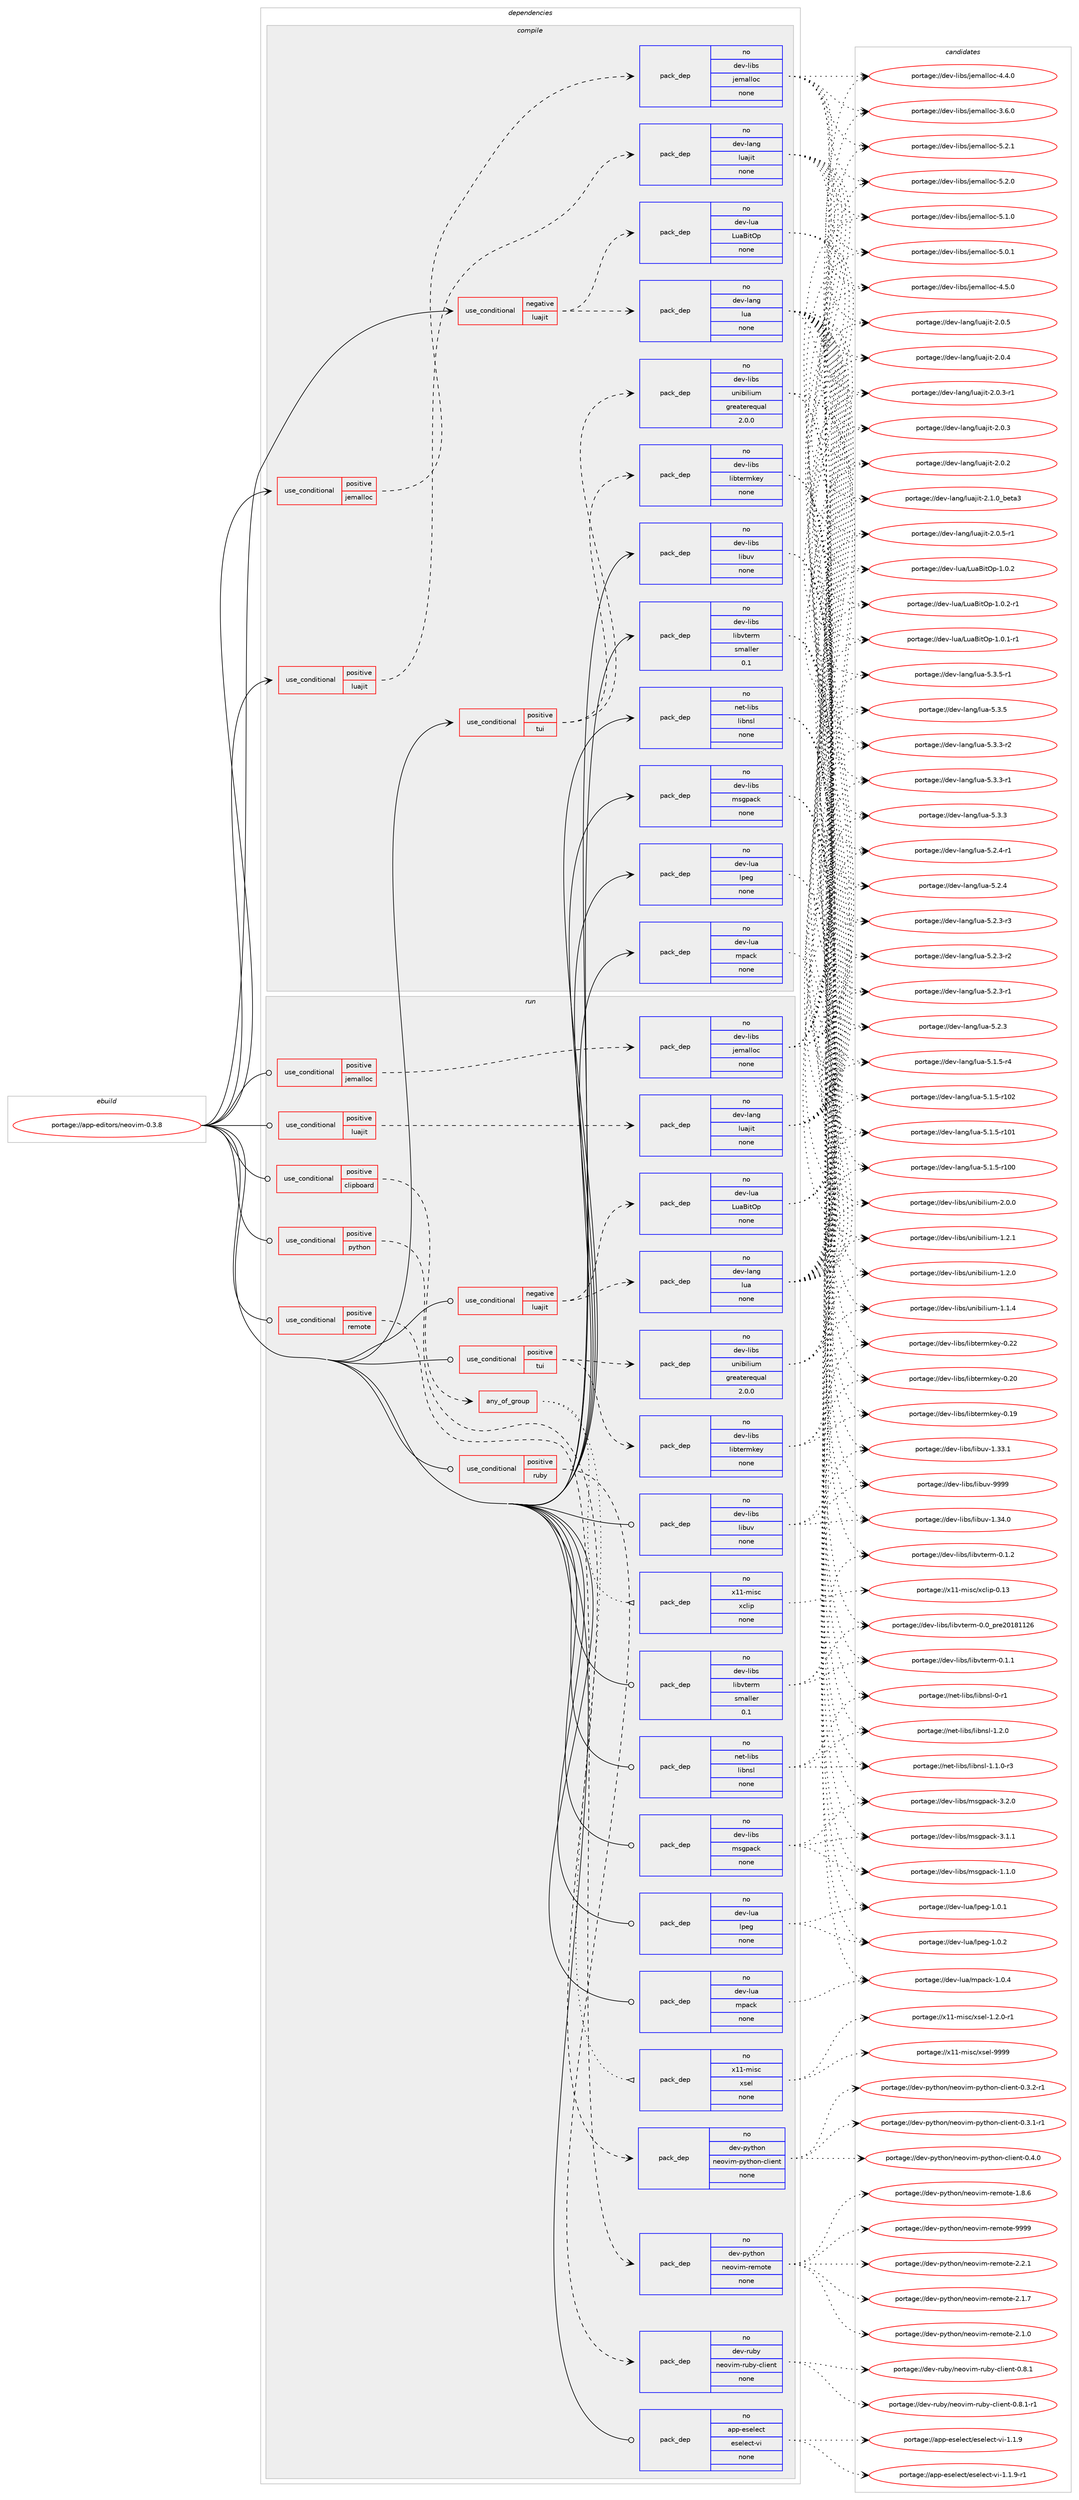 digraph prolog {

# *************
# Graph options
# *************

newrank=true;
concentrate=true;
compound=true;
graph [rankdir=LR,fontname=Helvetica,fontsize=10,ranksep=1.5];#, ranksep=2.5, nodesep=0.2];
edge  [arrowhead=vee];
node  [fontname=Helvetica,fontsize=10];

# **********
# The ebuild
# **********

subgraph cluster_leftcol {
color=gray;
label=<<i>ebuild</i>>;
id [label="portage://app-editors/neovim-0.3.8", color=red, width=4, href="../app-editors/neovim-0.3.8.svg"];
}

# ****************
# The dependencies
# ****************

subgraph cluster_midcol {
color=gray;
label=<<i>dependencies</i>>;
subgraph cluster_compile {
fillcolor="#eeeeee";
style=filled;
label=<<i>compile</i>>;
subgraph cond149737 {
dependency636050 [label=<<TABLE BORDER="0" CELLBORDER="1" CELLSPACING="0" CELLPADDING="4"><TR><TD ROWSPAN="3" CELLPADDING="10">use_conditional</TD></TR><TR><TD>negative</TD></TR><TR><TD>luajit</TD></TR></TABLE>>, shape=none, color=red];
subgraph pack477877 {
dependency636051 [label=<<TABLE BORDER="0" CELLBORDER="1" CELLSPACING="0" CELLPADDING="4" WIDTH="220"><TR><TD ROWSPAN="6" CELLPADDING="30">pack_dep</TD></TR><TR><TD WIDTH="110">no</TD></TR><TR><TD>dev-lang</TD></TR><TR><TD>lua</TD></TR><TR><TD>none</TD></TR><TR><TD></TD></TR></TABLE>>, shape=none, color=blue];
}
dependency636050:e -> dependency636051:w [weight=20,style="dashed",arrowhead="vee"];
subgraph pack477878 {
dependency636052 [label=<<TABLE BORDER="0" CELLBORDER="1" CELLSPACING="0" CELLPADDING="4" WIDTH="220"><TR><TD ROWSPAN="6" CELLPADDING="30">pack_dep</TD></TR><TR><TD WIDTH="110">no</TD></TR><TR><TD>dev-lua</TD></TR><TR><TD>LuaBitOp</TD></TR><TR><TD>none</TD></TR><TR><TD></TD></TR></TABLE>>, shape=none, color=blue];
}
dependency636050:e -> dependency636052:w [weight=20,style="dashed",arrowhead="vee"];
}
id:e -> dependency636050:w [weight=20,style="solid",arrowhead="vee"];
subgraph cond149738 {
dependency636053 [label=<<TABLE BORDER="0" CELLBORDER="1" CELLSPACING="0" CELLPADDING="4"><TR><TD ROWSPAN="3" CELLPADDING="10">use_conditional</TD></TR><TR><TD>positive</TD></TR><TR><TD>jemalloc</TD></TR></TABLE>>, shape=none, color=red];
subgraph pack477879 {
dependency636054 [label=<<TABLE BORDER="0" CELLBORDER="1" CELLSPACING="0" CELLPADDING="4" WIDTH="220"><TR><TD ROWSPAN="6" CELLPADDING="30">pack_dep</TD></TR><TR><TD WIDTH="110">no</TD></TR><TR><TD>dev-libs</TD></TR><TR><TD>jemalloc</TD></TR><TR><TD>none</TD></TR><TR><TD></TD></TR></TABLE>>, shape=none, color=blue];
}
dependency636053:e -> dependency636054:w [weight=20,style="dashed",arrowhead="vee"];
}
id:e -> dependency636053:w [weight=20,style="solid",arrowhead="vee"];
subgraph cond149739 {
dependency636055 [label=<<TABLE BORDER="0" CELLBORDER="1" CELLSPACING="0" CELLPADDING="4"><TR><TD ROWSPAN="3" CELLPADDING="10">use_conditional</TD></TR><TR><TD>positive</TD></TR><TR><TD>luajit</TD></TR></TABLE>>, shape=none, color=red];
subgraph pack477880 {
dependency636056 [label=<<TABLE BORDER="0" CELLBORDER="1" CELLSPACING="0" CELLPADDING="4" WIDTH="220"><TR><TD ROWSPAN="6" CELLPADDING="30">pack_dep</TD></TR><TR><TD WIDTH="110">no</TD></TR><TR><TD>dev-lang</TD></TR><TR><TD>luajit</TD></TR><TR><TD>none</TD></TR><TR><TD></TD></TR></TABLE>>, shape=none, color=blue];
}
dependency636055:e -> dependency636056:w [weight=20,style="dashed",arrowhead="vee"];
}
id:e -> dependency636055:w [weight=20,style="solid",arrowhead="vee"];
subgraph cond149740 {
dependency636057 [label=<<TABLE BORDER="0" CELLBORDER="1" CELLSPACING="0" CELLPADDING="4"><TR><TD ROWSPAN="3" CELLPADDING="10">use_conditional</TD></TR><TR><TD>positive</TD></TR><TR><TD>tui</TD></TR></TABLE>>, shape=none, color=red];
subgraph pack477881 {
dependency636058 [label=<<TABLE BORDER="0" CELLBORDER="1" CELLSPACING="0" CELLPADDING="4" WIDTH="220"><TR><TD ROWSPAN="6" CELLPADDING="30">pack_dep</TD></TR><TR><TD WIDTH="110">no</TD></TR><TR><TD>dev-libs</TD></TR><TR><TD>libtermkey</TD></TR><TR><TD>none</TD></TR><TR><TD></TD></TR></TABLE>>, shape=none, color=blue];
}
dependency636057:e -> dependency636058:w [weight=20,style="dashed",arrowhead="vee"];
subgraph pack477882 {
dependency636059 [label=<<TABLE BORDER="0" CELLBORDER="1" CELLSPACING="0" CELLPADDING="4" WIDTH="220"><TR><TD ROWSPAN="6" CELLPADDING="30">pack_dep</TD></TR><TR><TD WIDTH="110">no</TD></TR><TR><TD>dev-libs</TD></TR><TR><TD>unibilium</TD></TR><TR><TD>greaterequal</TD></TR><TR><TD>2.0.0</TD></TR></TABLE>>, shape=none, color=blue];
}
dependency636057:e -> dependency636059:w [weight=20,style="dashed",arrowhead="vee"];
}
id:e -> dependency636057:w [weight=20,style="solid",arrowhead="vee"];
subgraph pack477883 {
dependency636060 [label=<<TABLE BORDER="0" CELLBORDER="1" CELLSPACING="0" CELLPADDING="4" WIDTH="220"><TR><TD ROWSPAN="6" CELLPADDING="30">pack_dep</TD></TR><TR><TD WIDTH="110">no</TD></TR><TR><TD>dev-libs</TD></TR><TR><TD>libuv</TD></TR><TR><TD>none</TD></TR><TR><TD></TD></TR></TABLE>>, shape=none, color=blue];
}
id:e -> dependency636060:w [weight=20,style="solid",arrowhead="vee"];
subgraph pack477884 {
dependency636061 [label=<<TABLE BORDER="0" CELLBORDER="1" CELLSPACING="0" CELLPADDING="4" WIDTH="220"><TR><TD ROWSPAN="6" CELLPADDING="30">pack_dep</TD></TR><TR><TD WIDTH="110">no</TD></TR><TR><TD>dev-libs</TD></TR><TR><TD>libvterm</TD></TR><TR><TD>smaller</TD></TR><TR><TD>0.1</TD></TR></TABLE>>, shape=none, color=blue];
}
id:e -> dependency636061:w [weight=20,style="solid",arrowhead="vee"];
subgraph pack477885 {
dependency636062 [label=<<TABLE BORDER="0" CELLBORDER="1" CELLSPACING="0" CELLPADDING="4" WIDTH="220"><TR><TD ROWSPAN="6" CELLPADDING="30">pack_dep</TD></TR><TR><TD WIDTH="110">no</TD></TR><TR><TD>dev-libs</TD></TR><TR><TD>msgpack</TD></TR><TR><TD>none</TD></TR><TR><TD></TD></TR></TABLE>>, shape=none, color=blue];
}
id:e -> dependency636062:w [weight=20,style="solid",arrowhead="vee"];
subgraph pack477886 {
dependency636063 [label=<<TABLE BORDER="0" CELLBORDER="1" CELLSPACING="0" CELLPADDING="4" WIDTH="220"><TR><TD ROWSPAN="6" CELLPADDING="30">pack_dep</TD></TR><TR><TD WIDTH="110">no</TD></TR><TR><TD>dev-lua</TD></TR><TR><TD>lpeg</TD></TR><TR><TD>none</TD></TR><TR><TD></TD></TR></TABLE>>, shape=none, color=blue];
}
id:e -> dependency636063:w [weight=20,style="solid",arrowhead="vee"];
subgraph pack477887 {
dependency636064 [label=<<TABLE BORDER="0" CELLBORDER="1" CELLSPACING="0" CELLPADDING="4" WIDTH="220"><TR><TD ROWSPAN="6" CELLPADDING="30">pack_dep</TD></TR><TR><TD WIDTH="110">no</TD></TR><TR><TD>dev-lua</TD></TR><TR><TD>mpack</TD></TR><TR><TD>none</TD></TR><TR><TD></TD></TR></TABLE>>, shape=none, color=blue];
}
id:e -> dependency636064:w [weight=20,style="solid",arrowhead="vee"];
subgraph pack477888 {
dependency636065 [label=<<TABLE BORDER="0" CELLBORDER="1" CELLSPACING="0" CELLPADDING="4" WIDTH="220"><TR><TD ROWSPAN="6" CELLPADDING="30">pack_dep</TD></TR><TR><TD WIDTH="110">no</TD></TR><TR><TD>net-libs</TD></TR><TR><TD>libnsl</TD></TR><TR><TD>none</TD></TR><TR><TD></TD></TR></TABLE>>, shape=none, color=blue];
}
id:e -> dependency636065:w [weight=20,style="solid",arrowhead="vee"];
}
subgraph cluster_compileandrun {
fillcolor="#eeeeee";
style=filled;
label=<<i>compile and run</i>>;
}
subgraph cluster_run {
fillcolor="#eeeeee";
style=filled;
label=<<i>run</i>>;
subgraph cond149741 {
dependency636066 [label=<<TABLE BORDER="0" CELLBORDER="1" CELLSPACING="0" CELLPADDING="4"><TR><TD ROWSPAN="3" CELLPADDING="10">use_conditional</TD></TR><TR><TD>negative</TD></TR><TR><TD>luajit</TD></TR></TABLE>>, shape=none, color=red];
subgraph pack477889 {
dependency636067 [label=<<TABLE BORDER="0" CELLBORDER="1" CELLSPACING="0" CELLPADDING="4" WIDTH="220"><TR><TD ROWSPAN="6" CELLPADDING="30">pack_dep</TD></TR><TR><TD WIDTH="110">no</TD></TR><TR><TD>dev-lang</TD></TR><TR><TD>lua</TD></TR><TR><TD>none</TD></TR><TR><TD></TD></TR></TABLE>>, shape=none, color=blue];
}
dependency636066:e -> dependency636067:w [weight=20,style="dashed",arrowhead="vee"];
subgraph pack477890 {
dependency636068 [label=<<TABLE BORDER="0" CELLBORDER="1" CELLSPACING="0" CELLPADDING="4" WIDTH="220"><TR><TD ROWSPAN="6" CELLPADDING="30">pack_dep</TD></TR><TR><TD WIDTH="110">no</TD></TR><TR><TD>dev-lua</TD></TR><TR><TD>LuaBitOp</TD></TR><TR><TD>none</TD></TR><TR><TD></TD></TR></TABLE>>, shape=none, color=blue];
}
dependency636066:e -> dependency636068:w [weight=20,style="dashed",arrowhead="vee"];
}
id:e -> dependency636066:w [weight=20,style="solid",arrowhead="odot"];
subgraph cond149742 {
dependency636069 [label=<<TABLE BORDER="0" CELLBORDER="1" CELLSPACING="0" CELLPADDING="4"><TR><TD ROWSPAN="3" CELLPADDING="10">use_conditional</TD></TR><TR><TD>positive</TD></TR><TR><TD>clipboard</TD></TR></TABLE>>, shape=none, color=red];
subgraph any8147 {
dependency636070 [label=<<TABLE BORDER="0" CELLBORDER="1" CELLSPACING="0" CELLPADDING="4"><TR><TD CELLPADDING="10">any_of_group</TD></TR></TABLE>>, shape=none, color=red];subgraph pack477891 {
dependency636071 [label=<<TABLE BORDER="0" CELLBORDER="1" CELLSPACING="0" CELLPADDING="4" WIDTH="220"><TR><TD ROWSPAN="6" CELLPADDING="30">pack_dep</TD></TR><TR><TD WIDTH="110">no</TD></TR><TR><TD>x11-misc</TD></TR><TR><TD>xsel</TD></TR><TR><TD>none</TD></TR><TR><TD></TD></TR></TABLE>>, shape=none, color=blue];
}
dependency636070:e -> dependency636071:w [weight=20,style="dotted",arrowhead="oinv"];
subgraph pack477892 {
dependency636072 [label=<<TABLE BORDER="0" CELLBORDER="1" CELLSPACING="0" CELLPADDING="4" WIDTH="220"><TR><TD ROWSPAN="6" CELLPADDING="30">pack_dep</TD></TR><TR><TD WIDTH="110">no</TD></TR><TR><TD>x11-misc</TD></TR><TR><TD>xclip</TD></TR><TR><TD>none</TD></TR><TR><TD></TD></TR></TABLE>>, shape=none, color=blue];
}
dependency636070:e -> dependency636072:w [weight=20,style="dotted",arrowhead="oinv"];
}
dependency636069:e -> dependency636070:w [weight=20,style="dashed",arrowhead="vee"];
}
id:e -> dependency636069:w [weight=20,style="solid",arrowhead="odot"];
subgraph cond149743 {
dependency636073 [label=<<TABLE BORDER="0" CELLBORDER="1" CELLSPACING="0" CELLPADDING="4"><TR><TD ROWSPAN="3" CELLPADDING="10">use_conditional</TD></TR><TR><TD>positive</TD></TR><TR><TD>jemalloc</TD></TR></TABLE>>, shape=none, color=red];
subgraph pack477893 {
dependency636074 [label=<<TABLE BORDER="0" CELLBORDER="1" CELLSPACING="0" CELLPADDING="4" WIDTH="220"><TR><TD ROWSPAN="6" CELLPADDING="30">pack_dep</TD></TR><TR><TD WIDTH="110">no</TD></TR><TR><TD>dev-libs</TD></TR><TR><TD>jemalloc</TD></TR><TR><TD>none</TD></TR><TR><TD></TD></TR></TABLE>>, shape=none, color=blue];
}
dependency636073:e -> dependency636074:w [weight=20,style="dashed",arrowhead="vee"];
}
id:e -> dependency636073:w [weight=20,style="solid",arrowhead="odot"];
subgraph cond149744 {
dependency636075 [label=<<TABLE BORDER="0" CELLBORDER="1" CELLSPACING="0" CELLPADDING="4"><TR><TD ROWSPAN="3" CELLPADDING="10">use_conditional</TD></TR><TR><TD>positive</TD></TR><TR><TD>luajit</TD></TR></TABLE>>, shape=none, color=red];
subgraph pack477894 {
dependency636076 [label=<<TABLE BORDER="0" CELLBORDER="1" CELLSPACING="0" CELLPADDING="4" WIDTH="220"><TR><TD ROWSPAN="6" CELLPADDING="30">pack_dep</TD></TR><TR><TD WIDTH="110">no</TD></TR><TR><TD>dev-lang</TD></TR><TR><TD>luajit</TD></TR><TR><TD>none</TD></TR><TR><TD></TD></TR></TABLE>>, shape=none, color=blue];
}
dependency636075:e -> dependency636076:w [weight=20,style="dashed",arrowhead="vee"];
}
id:e -> dependency636075:w [weight=20,style="solid",arrowhead="odot"];
subgraph cond149745 {
dependency636077 [label=<<TABLE BORDER="0" CELLBORDER="1" CELLSPACING="0" CELLPADDING="4"><TR><TD ROWSPAN="3" CELLPADDING="10">use_conditional</TD></TR><TR><TD>positive</TD></TR><TR><TD>python</TD></TR></TABLE>>, shape=none, color=red];
subgraph pack477895 {
dependency636078 [label=<<TABLE BORDER="0" CELLBORDER="1" CELLSPACING="0" CELLPADDING="4" WIDTH="220"><TR><TD ROWSPAN="6" CELLPADDING="30">pack_dep</TD></TR><TR><TD WIDTH="110">no</TD></TR><TR><TD>dev-python</TD></TR><TR><TD>neovim-python-client</TD></TR><TR><TD>none</TD></TR><TR><TD></TD></TR></TABLE>>, shape=none, color=blue];
}
dependency636077:e -> dependency636078:w [weight=20,style="dashed",arrowhead="vee"];
}
id:e -> dependency636077:w [weight=20,style="solid",arrowhead="odot"];
subgraph cond149746 {
dependency636079 [label=<<TABLE BORDER="0" CELLBORDER="1" CELLSPACING="0" CELLPADDING="4"><TR><TD ROWSPAN="3" CELLPADDING="10">use_conditional</TD></TR><TR><TD>positive</TD></TR><TR><TD>remote</TD></TR></TABLE>>, shape=none, color=red];
subgraph pack477896 {
dependency636080 [label=<<TABLE BORDER="0" CELLBORDER="1" CELLSPACING="0" CELLPADDING="4" WIDTH="220"><TR><TD ROWSPAN="6" CELLPADDING="30">pack_dep</TD></TR><TR><TD WIDTH="110">no</TD></TR><TR><TD>dev-python</TD></TR><TR><TD>neovim-remote</TD></TR><TR><TD>none</TD></TR><TR><TD></TD></TR></TABLE>>, shape=none, color=blue];
}
dependency636079:e -> dependency636080:w [weight=20,style="dashed",arrowhead="vee"];
}
id:e -> dependency636079:w [weight=20,style="solid",arrowhead="odot"];
subgraph cond149747 {
dependency636081 [label=<<TABLE BORDER="0" CELLBORDER="1" CELLSPACING="0" CELLPADDING="4"><TR><TD ROWSPAN="3" CELLPADDING="10">use_conditional</TD></TR><TR><TD>positive</TD></TR><TR><TD>ruby</TD></TR></TABLE>>, shape=none, color=red];
subgraph pack477897 {
dependency636082 [label=<<TABLE BORDER="0" CELLBORDER="1" CELLSPACING="0" CELLPADDING="4" WIDTH="220"><TR><TD ROWSPAN="6" CELLPADDING="30">pack_dep</TD></TR><TR><TD WIDTH="110">no</TD></TR><TR><TD>dev-ruby</TD></TR><TR><TD>neovim-ruby-client</TD></TR><TR><TD>none</TD></TR><TR><TD></TD></TR></TABLE>>, shape=none, color=blue];
}
dependency636081:e -> dependency636082:w [weight=20,style="dashed",arrowhead="vee"];
}
id:e -> dependency636081:w [weight=20,style="solid",arrowhead="odot"];
subgraph cond149748 {
dependency636083 [label=<<TABLE BORDER="0" CELLBORDER="1" CELLSPACING="0" CELLPADDING="4"><TR><TD ROWSPAN="3" CELLPADDING="10">use_conditional</TD></TR><TR><TD>positive</TD></TR><TR><TD>tui</TD></TR></TABLE>>, shape=none, color=red];
subgraph pack477898 {
dependency636084 [label=<<TABLE BORDER="0" CELLBORDER="1" CELLSPACING="0" CELLPADDING="4" WIDTH="220"><TR><TD ROWSPAN="6" CELLPADDING="30">pack_dep</TD></TR><TR><TD WIDTH="110">no</TD></TR><TR><TD>dev-libs</TD></TR><TR><TD>libtermkey</TD></TR><TR><TD>none</TD></TR><TR><TD></TD></TR></TABLE>>, shape=none, color=blue];
}
dependency636083:e -> dependency636084:w [weight=20,style="dashed",arrowhead="vee"];
subgraph pack477899 {
dependency636085 [label=<<TABLE BORDER="0" CELLBORDER="1" CELLSPACING="0" CELLPADDING="4" WIDTH="220"><TR><TD ROWSPAN="6" CELLPADDING="30">pack_dep</TD></TR><TR><TD WIDTH="110">no</TD></TR><TR><TD>dev-libs</TD></TR><TR><TD>unibilium</TD></TR><TR><TD>greaterequal</TD></TR><TR><TD>2.0.0</TD></TR></TABLE>>, shape=none, color=blue];
}
dependency636083:e -> dependency636085:w [weight=20,style="dashed",arrowhead="vee"];
}
id:e -> dependency636083:w [weight=20,style="solid",arrowhead="odot"];
subgraph pack477900 {
dependency636086 [label=<<TABLE BORDER="0" CELLBORDER="1" CELLSPACING="0" CELLPADDING="4" WIDTH="220"><TR><TD ROWSPAN="6" CELLPADDING="30">pack_dep</TD></TR><TR><TD WIDTH="110">no</TD></TR><TR><TD>app-eselect</TD></TR><TR><TD>eselect-vi</TD></TR><TR><TD>none</TD></TR><TR><TD></TD></TR></TABLE>>, shape=none, color=blue];
}
id:e -> dependency636086:w [weight=20,style="solid",arrowhead="odot"];
subgraph pack477901 {
dependency636087 [label=<<TABLE BORDER="0" CELLBORDER="1" CELLSPACING="0" CELLPADDING="4" WIDTH="220"><TR><TD ROWSPAN="6" CELLPADDING="30">pack_dep</TD></TR><TR><TD WIDTH="110">no</TD></TR><TR><TD>dev-libs</TD></TR><TR><TD>libuv</TD></TR><TR><TD>none</TD></TR><TR><TD></TD></TR></TABLE>>, shape=none, color=blue];
}
id:e -> dependency636087:w [weight=20,style="solid",arrowhead="odot"];
subgraph pack477902 {
dependency636088 [label=<<TABLE BORDER="0" CELLBORDER="1" CELLSPACING="0" CELLPADDING="4" WIDTH="220"><TR><TD ROWSPAN="6" CELLPADDING="30">pack_dep</TD></TR><TR><TD WIDTH="110">no</TD></TR><TR><TD>dev-libs</TD></TR><TR><TD>libvterm</TD></TR><TR><TD>smaller</TD></TR><TR><TD>0.1</TD></TR></TABLE>>, shape=none, color=blue];
}
id:e -> dependency636088:w [weight=20,style="solid",arrowhead="odot"];
subgraph pack477903 {
dependency636089 [label=<<TABLE BORDER="0" CELLBORDER="1" CELLSPACING="0" CELLPADDING="4" WIDTH="220"><TR><TD ROWSPAN="6" CELLPADDING="30">pack_dep</TD></TR><TR><TD WIDTH="110">no</TD></TR><TR><TD>dev-libs</TD></TR><TR><TD>msgpack</TD></TR><TR><TD>none</TD></TR><TR><TD></TD></TR></TABLE>>, shape=none, color=blue];
}
id:e -> dependency636089:w [weight=20,style="solid",arrowhead="odot"];
subgraph pack477904 {
dependency636090 [label=<<TABLE BORDER="0" CELLBORDER="1" CELLSPACING="0" CELLPADDING="4" WIDTH="220"><TR><TD ROWSPAN="6" CELLPADDING="30">pack_dep</TD></TR><TR><TD WIDTH="110">no</TD></TR><TR><TD>dev-lua</TD></TR><TR><TD>lpeg</TD></TR><TR><TD>none</TD></TR><TR><TD></TD></TR></TABLE>>, shape=none, color=blue];
}
id:e -> dependency636090:w [weight=20,style="solid",arrowhead="odot"];
subgraph pack477905 {
dependency636091 [label=<<TABLE BORDER="0" CELLBORDER="1" CELLSPACING="0" CELLPADDING="4" WIDTH="220"><TR><TD ROWSPAN="6" CELLPADDING="30">pack_dep</TD></TR><TR><TD WIDTH="110">no</TD></TR><TR><TD>dev-lua</TD></TR><TR><TD>mpack</TD></TR><TR><TD>none</TD></TR><TR><TD></TD></TR></TABLE>>, shape=none, color=blue];
}
id:e -> dependency636091:w [weight=20,style="solid",arrowhead="odot"];
subgraph pack477906 {
dependency636092 [label=<<TABLE BORDER="0" CELLBORDER="1" CELLSPACING="0" CELLPADDING="4" WIDTH="220"><TR><TD ROWSPAN="6" CELLPADDING="30">pack_dep</TD></TR><TR><TD WIDTH="110">no</TD></TR><TR><TD>net-libs</TD></TR><TR><TD>libnsl</TD></TR><TR><TD>none</TD></TR><TR><TD></TD></TR></TABLE>>, shape=none, color=blue];
}
id:e -> dependency636092:w [weight=20,style="solid",arrowhead="odot"];
}
}

# **************
# The candidates
# **************

subgraph cluster_choices {
rank=same;
color=gray;
label=<<i>candidates</i>>;

subgraph choice477877 {
color=black;
nodesep=1;
choice100101118451089711010347108117974553465146534511449 [label="portage://dev-lang/lua-5.3.5-r1", color=red, width=4,href="../dev-lang/lua-5.3.5-r1.svg"];
choice10010111845108971101034710811797455346514653 [label="portage://dev-lang/lua-5.3.5", color=red, width=4,href="../dev-lang/lua-5.3.5.svg"];
choice100101118451089711010347108117974553465146514511450 [label="portage://dev-lang/lua-5.3.3-r2", color=red, width=4,href="../dev-lang/lua-5.3.3-r2.svg"];
choice100101118451089711010347108117974553465146514511449 [label="portage://dev-lang/lua-5.3.3-r1", color=red, width=4,href="../dev-lang/lua-5.3.3-r1.svg"];
choice10010111845108971101034710811797455346514651 [label="portage://dev-lang/lua-5.3.3", color=red, width=4,href="../dev-lang/lua-5.3.3.svg"];
choice100101118451089711010347108117974553465046524511449 [label="portage://dev-lang/lua-5.2.4-r1", color=red, width=4,href="../dev-lang/lua-5.2.4-r1.svg"];
choice10010111845108971101034710811797455346504652 [label="portage://dev-lang/lua-5.2.4", color=red, width=4,href="../dev-lang/lua-5.2.4.svg"];
choice100101118451089711010347108117974553465046514511451 [label="portage://dev-lang/lua-5.2.3-r3", color=red, width=4,href="../dev-lang/lua-5.2.3-r3.svg"];
choice100101118451089711010347108117974553465046514511450 [label="portage://dev-lang/lua-5.2.3-r2", color=red, width=4,href="../dev-lang/lua-5.2.3-r2.svg"];
choice100101118451089711010347108117974553465046514511449 [label="portage://dev-lang/lua-5.2.3-r1", color=red, width=4,href="../dev-lang/lua-5.2.3-r1.svg"];
choice10010111845108971101034710811797455346504651 [label="portage://dev-lang/lua-5.2.3", color=red, width=4,href="../dev-lang/lua-5.2.3.svg"];
choice100101118451089711010347108117974553464946534511452 [label="portage://dev-lang/lua-5.1.5-r4", color=red, width=4,href="../dev-lang/lua-5.1.5-r4.svg"];
choice1001011184510897110103471081179745534649465345114494850 [label="portage://dev-lang/lua-5.1.5-r102", color=red, width=4,href="../dev-lang/lua-5.1.5-r102.svg"];
choice1001011184510897110103471081179745534649465345114494849 [label="portage://dev-lang/lua-5.1.5-r101", color=red, width=4,href="../dev-lang/lua-5.1.5-r101.svg"];
choice1001011184510897110103471081179745534649465345114494848 [label="portage://dev-lang/lua-5.1.5-r100", color=red, width=4,href="../dev-lang/lua-5.1.5-r100.svg"];
dependency636051:e -> choice100101118451089711010347108117974553465146534511449:w [style=dotted,weight="100"];
dependency636051:e -> choice10010111845108971101034710811797455346514653:w [style=dotted,weight="100"];
dependency636051:e -> choice100101118451089711010347108117974553465146514511450:w [style=dotted,weight="100"];
dependency636051:e -> choice100101118451089711010347108117974553465146514511449:w [style=dotted,weight="100"];
dependency636051:e -> choice10010111845108971101034710811797455346514651:w [style=dotted,weight="100"];
dependency636051:e -> choice100101118451089711010347108117974553465046524511449:w [style=dotted,weight="100"];
dependency636051:e -> choice10010111845108971101034710811797455346504652:w [style=dotted,weight="100"];
dependency636051:e -> choice100101118451089711010347108117974553465046514511451:w [style=dotted,weight="100"];
dependency636051:e -> choice100101118451089711010347108117974553465046514511450:w [style=dotted,weight="100"];
dependency636051:e -> choice100101118451089711010347108117974553465046514511449:w [style=dotted,weight="100"];
dependency636051:e -> choice10010111845108971101034710811797455346504651:w [style=dotted,weight="100"];
dependency636051:e -> choice100101118451089711010347108117974553464946534511452:w [style=dotted,weight="100"];
dependency636051:e -> choice1001011184510897110103471081179745534649465345114494850:w [style=dotted,weight="100"];
dependency636051:e -> choice1001011184510897110103471081179745534649465345114494849:w [style=dotted,weight="100"];
dependency636051:e -> choice1001011184510897110103471081179745534649465345114494848:w [style=dotted,weight="100"];
}
subgraph choice477878 {
color=black;
nodesep=1;
choice100101118451081179747761179766105116791124549464846504511449 [label="portage://dev-lua/LuaBitOp-1.0.2-r1", color=red, width=4,href="../dev-lua/LuaBitOp-1.0.2-r1.svg"];
choice10010111845108117974776117976610511679112454946484650 [label="portage://dev-lua/LuaBitOp-1.0.2", color=red, width=4,href="../dev-lua/LuaBitOp-1.0.2.svg"];
choice100101118451081179747761179766105116791124549464846494511449 [label="portage://dev-lua/LuaBitOp-1.0.1-r1", color=red, width=4,href="../dev-lua/LuaBitOp-1.0.1-r1.svg"];
dependency636052:e -> choice100101118451081179747761179766105116791124549464846504511449:w [style=dotted,weight="100"];
dependency636052:e -> choice10010111845108117974776117976610511679112454946484650:w [style=dotted,weight="100"];
dependency636052:e -> choice100101118451081179747761179766105116791124549464846494511449:w [style=dotted,weight="100"];
}
subgraph choice477879 {
color=black;
nodesep=1;
choice1001011184510810598115471061011099710810811199455346504649 [label="portage://dev-libs/jemalloc-5.2.1", color=red, width=4,href="../dev-libs/jemalloc-5.2.1.svg"];
choice1001011184510810598115471061011099710810811199455346504648 [label="portage://dev-libs/jemalloc-5.2.0", color=red, width=4,href="../dev-libs/jemalloc-5.2.0.svg"];
choice1001011184510810598115471061011099710810811199455346494648 [label="portage://dev-libs/jemalloc-5.1.0", color=red, width=4,href="../dev-libs/jemalloc-5.1.0.svg"];
choice1001011184510810598115471061011099710810811199455346484649 [label="portage://dev-libs/jemalloc-5.0.1", color=red, width=4,href="../dev-libs/jemalloc-5.0.1.svg"];
choice1001011184510810598115471061011099710810811199455246534648 [label="portage://dev-libs/jemalloc-4.5.0", color=red, width=4,href="../dev-libs/jemalloc-4.5.0.svg"];
choice1001011184510810598115471061011099710810811199455246524648 [label="portage://dev-libs/jemalloc-4.4.0", color=red, width=4,href="../dev-libs/jemalloc-4.4.0.svg"];
choice1001011184510810598115471061011099710810811199455146544648 [label="portage://dev-libs/jemalloc-3.6.0", color=red, width=4,href="../dev-libs/jemalloc-3.6.0.svg"];
dependency636054:e -> choice1001011184510810598115471061011099710810811199455346504649:w [style=dotted,weight="100"];
dependency636054:e -> choice1001011184510810598115471061011099710810811199455346504648:w [style=dotted,weight="100"];
dependency636054:e -> choice1001011184510810598115471061011099710810811199455346494648:w [style=dotted,weight="100"];
dependency636054:e -> choice1001011184510810598115471061011099710810811199455346484649:w [style=dotted,weight="100"];
dependency636054:e -> choice1001011184510810598115471061011099710810811199455246534648:w [style=dotted,weight="100"];
dependency636054:e -> choice1001011184510810598115471061011099710810811199455246524648:w [style=dotted,weight="100"];
dependency636054:e -> choice1001011184510810598115471061011099710810811199455146544648:w [style=dotted,weight="100"];
}
subgraph choice477880 {
color=black;
nodesep=1;
choice1001011184510897110103471081179710610511645504649464895981011169751 [label="portage://dev-lang/luajit-2.1.0_beta3", color=red, width=4,href="../dev-lang/luajit-2.1.0_beta3.svg"];
choice100101118451089711010347108117971061051164550464846534511449 [label="portage://dev-lang/luajit-2.0.5-r1", color=red, width=4,href="../dev-lang/luajit-2.0.5-r1.svg"];
choice10010111845108971101034710811797106105116455046484653 [label="portage://dev-lang/luajit-2.0.5", color=red, width=4,href="../dev-lang/luajit-2.0.5.svg"];
choice10010111845108971101034710811797106105116455046484652 [label="portage://dev-lang/luajit-2.0.4", color=red, width=4,href="../dev-lang/luajit-2.0.4.svg"];
choice100101118451089711010347108117971061051164550464846514511449 [label="portage://dev-lang/luajit-2.0.3-r1", color=red, width=4,href="../dev-lang/luajit-2.0.3-r1.svg"];
choice10010111845108971101034710811797106105116455046484651 [label="portage://dev-lang/luajit-2.0.3", color=red, width=4,href="../dev-lang/luajit-2.0.3.svg"];
choice10010111845108971101034710811797106105116455046484650 [label="portage://dev-lang/luajit-2.0.2", color=red, width=4,href="../dev-lang/luajit-2.0.2.svg"];
dependency636056:e -> choice1001011184510897110103471081179710610511645504649464895981011169751:w [style=dotted,weight="100"];
dependency636056:e -> choice100101118451089711010347108117971061051164550464846534511449:w [style=dotted,weight="100"];
dependency636056:e -> choice10010111845108971101034710811797106105116455046484653:w [style=dotted,weight="100"];
dependency636056:e -> choice10010111845108971101034710811797106105116455046484652:w [style=dotted,weight="100"];
dependency636056:e -> choice100101118451089711010347108117971061051164550464846514511449:w [style=dotted,weight="100"];
dependency636056:e -> choice10010111845108971101034710811797106105116455046484651:w [style=dotted,weight="100"];
dependency636056:e -> choice10010111845108971101034710811797106105116455046484650:w [style=dotted,weight="100"];
}
subgraph choice477881 {
color=black;
nodesep=1;
choice100101118451081059811547108105981161011141091071011214548465050 [label="portage://dev-libs/libtermkey-0.22", color=red, width=4,href="../dev-libs/libtermkey-0.22.svg"];
choice100101118451081059811547108105981161011141091071011214548465048 [label="portage://dev-libs/libtermkey-0.20", color=red, width=4,href="../dev-libs/libtermkey-0.20.svg"];
choice100101118451081059811547108105981161011141091071011214548464957 [label="portage://dev-libs/libtermkey-0.19", color=red, width=4,href="../dev-libs/libtermkey-0.19.svg"];
dependency636058:e -> choice100101118451081059811547108105981161011141091071011214548465050:w [style=dotted,weight="100"];
dependency636058:e -> choice100101118451081059811547108105981161011141091071011214548465048:w [style=dotted,weight="100"];
dependency636058:e -> choice100101118451081059811547108105981161011141091071011214548464957:w [style=dotted,weight="100"];
}
subgraph choice477882 {
color=black;
nodesep=1;
choice10010111845108105981154711711010598105108105117109455046484648 [label="portage://dev-libs/unibilium-2.0.0", color=red, width=4,href="../dev-libs/unibilium-2.0.0.svg"];
choice10010111845108105981154711711010598105108105117109454946504649 [label="portage://dev-libs/unibilium-1.2.1", color=red, width=4,href="../dev-libs/unibilium-1.2.1.svg"];
choice10010111845108105981154711711010598105108105117109454946504648 [label="portage://dev-libs/unibilium-1.2.0", color=red, width=4,href="../dev-libs/unibilium-1.2.0.svg"];
choice10010111845108105981154711711010598105108105117109454946494652 [label="portage://dev-libs/unibilium-1.1.4", color=red, width=4,href="../dev-libs/unibilium-1.1.4.svg"];
dependency636059:e -> choice10010111845108105981154711711010598105108105117109455046484648:w [style=dotted,weight="100"];
dependency636059:e -> choice10010111845108105981154711711010598105108105117109454946504649:w [style=dotted,weight="100"];
dependency636059:e -> choice10010111845108105981154711711010598105108105117109454946504648:w [style=dotted,weight="100"];
dependency636059:e -> choice10010111845108105981154711711010598105108105117109454946494652:w [style=dotted,weight="100"];
}
subgraph choice477883 {
color=black;
nodesep=1;
choice100101118451081059811547108105981171184557575757 [label="portage://dev-libs/libuv-9999", color=red, width=4,href="../dev-libs/libuv-9999.svg"];
choice1001011184510810598115471081059811711845494651524648 [label="portage://dev-libs/libuv-1.34.0", color=red, width=4,href="../dev-libs/libuv-1.34.0.svg"];
choice1001011184510810598115471081059811711845494651514649 [label="portage://dev-libs/libuv-1.33.1", color=red, width=4,href="../dev-libs/libuv-1.33.1.svg"];
dependency636060:e -> choice100101118451081059811547108105981171184557575757:w [style=dotted,weight="100"];
dependency636060:e -> choice1001011184510810598115471081059811711845494651524648:w [style=dotted,weight="100"];
dependency636060:e -> choice1001011184510810598115471081059811711845494651514649:w [style=dotted,weight="100"];
}
subgraph choice477884 {
color=black;
nodesep=1;
choice10010111845108105981154710810598118116101114109454846494650 [label="portage://dev-libs/libvterm-0.1.2", color=red, width=4,href="../dev-libs/libvterm-0.1.2.svg"];
choice10010111845108105981154710810598118116101114109454846494649 [label="portage://dev-libs/libvterm-0.1.1", color=red, width=4,href="../dev-libs/libvterm-0.1.1.svg"];
choice1001011184510810598115471081059811811610111410945484648951121141015048495649495054 [label="portage://dev-libs/libvterm-0.0_pre20181126", color=red, width=4,href="../dev-libs/libvterm-0.0_pre20181126.svg"];
dependency636061:e -> choice10010111845108105981154710810598118116101114109454846494650:w [style=dotted,weight="100"];
dependency636061:e -> choice10010111845108105981154710810598118116101114109454846494649:w [style=dotted,weight="100"];
dependency636061:e -> choice1001011184510810598115471081059811811610111410945484648951121141015048495649495054:w [style=dotted,weight="100"];
}
subgraph choice477885 {
color=black;
nodesep=1;
choice1001011184510810598115471091151031129799107455146504648 [label="portage://dev-libs/msgpack-3.2.0", color=red, width=4,href="../dev-libs/msgpack-3.2.0.svg"];
choice1001011184510810598115471091151031129799107455146494649 [label="portage://dev-libs/msgpack-3.1.1", color=red, width=4,href="../dev-libs/msgpack-3.1.1.svg"];
choice1001011184510810598115471091151031129799107454946494648 [label="portage://dev-libs/msgpack-1.1.0", color=red, width=4,href="../dev-libs/msgpack-1.1.0.svg"];
dependency636062:e -> choice1001011184510810598115471091151031129799107455146504648:w [style=dotted,weight="100"];
dependency636062:e -> choice1001011184510810598115471091151031129799107455146494649:w [style=dotted,weight="100"];
dependency636062:e -> choice1001011184510810598115471091151031129799107454946494648:w [style=dotted,weight="100"];
}
subgraph choice477886 {
color=black;
nodesep=1;
choice100101118451081179747108112101103454946484650 [label="portage://dev-lua/lpeg-1.0.2", color=red, width=4,href="../dev-lua/lpeg-1.0.2.svg"];
choice100101118451081179747108112101103454946484649 [label="portage://dev-lua/lpeg-1.0.1", color=red, width=4,href="../dev-lua/lpeg-1.0.1.svg"];
dependency636063:e -> choice100101118451081179747108112101103454946484650:w [style=dotted,weight="100"];
dependency636063:e -> choice100101118451081179747108112101103454946484649:w [style=dotted,weight="100"];
}
subgraph choice477887 {
color=black;
nodesep=1;
choice1001011184510811797471091129799107454946484652 [label="portage://dev-lua/mpack-1.0.4", color=red, width=4,href="../dev-lua/mpack-1.0.4.svg"];
dependency636064:e -> choice1001011184510811797471091129799107454946484652:w [style=dotted,weight="100"];
}
subgraph choice477888 {
color=black;
nodesep=1;
choice11010111645108105981154710810598110115108454946504648 [label="portage://net-libs/libnsl-1.2.0", color=red, width=4,href="../net-libs/libnsl-1.2.0.svg"];
choice110101116451081059811547108105981101151084549464946484511451 [label="portage://net-libs/libnsl-1.1.0-r3", color=red, width=4,href="../net-libs/libnsl-1.1.0-r3.svg"];
choice1101011164510810598115471081059811011510845484511449 [label="portage://net-libs/libnsl-0-r1", color=red, width=4,href="../net-libs/libnsl-0-r1.svg"];
dependency636065:e -> choice11010111645108105981154710810598110115108454946504648:w [style=dotted,weight="100"];
dependency636065:e -> choice110101116451081059811547108105981101151084549464946484511451:w [style=dotted,weight="100"];
dependency636065:e -> choice1101011164510810598115471081059811011510845484511449:w [style=dotted,weight="100"];
}
subgraph choice477889 {
color=black;
nodesep=1;
choice100101118451089711010347108117974553465146534511449 [label="portage://dev-lang/lua-5.3.5-r1", color=red, width=4,href="../dev-lang/lua-5.3.5-r1.svg"];
choice10010111845108971101034710811797455346514653 [label="portage://dev-lang/lua-5.3.5", color=red, width=4,href="../dev-lang/lua-5.3.5.svg"];
choice100101118451089711010347108117974553465146514511450 [label="portage://dev-lang/lua-5.3.3-r2", color=red, width=4,href="../dev-lang/lua-5.3.3-r2.svg"];
choice100101118451089711010347108117974553465146514511449 [label="portage://dev-lang/lua-5.3.3-r1", color=red, width=4,href="../dev-lang/lua-5.3.3-r1.svg"];
choice10010111845108971101034710811797455346514651 [label="portage://dev-lang/lua-5.3.3", color=red, width=4,href="../dev-lang/lua-5.3.3.svg"];
choice100101118451089711010347108117974553465046524511449 [label="portage://dev-lang/lua-5.2.4-r1", color=red, width=4,href="../dev-lang/lua-5.2.4-r1.svg"];
choice10010111845108971101034710811797455346504652 [label="portage://dev-lang/lua-5.2.4", color=red, width=4,href="../dev-lang/lua-5.2.4.svg"];
choice100101118451089711010347108117974553465046514511451 [label="portage://dev-lang/lua-5.2.3-r3", color=red, width=4,href="../dev-lang/lua-5.2.3-r3.svg"];
choice100101118451089711010347108117974553465046514511450 [label="portage://dev-lang/lua-5.2.3-r2", color=red, width=4,href="../dev-lang/lua-5.2.3-r2.svg"];
choice100101118451089711010347108117974553465046514511449 [label="portage://dev-lang/lua-5.2.3-r1", color=red, width=4,href="../dev-lang/lua-5.2.3-r1.svg"];
choice10010111845108971101034710811797455346504651 [label="portage://dev-lang/lua-5.2.3", color=red, width=4,href="../dev-lang/lua-5.2.3.svg"];
choice100101118451089711010347108117974553464946534511452 [label="portage://dev-lang/lua-5.1.5-r4", color=red, width=4,href="../dev-lang/lua-5.1.5-r4.svg"];
choice1001011184510897110103471081179745534649465345114494850 [label="portage://dev-lang/lua-5.1.5-r102", color=red, width=4,href="../dev-lang/lua-5.1.5-r102.svg"];
choice1001011184510897110103471081179745534649465345114494849 [label="portage://dev-lang/lua-5.1.5-r101", color=red, width=4,href="../dev-lang/lua-5.1.5-r101.svg"];
choice1001011184510897110103471081179745534649465345114494848 [label="portage://dev-lang/lua-5.1.5-r100", color=red, width=4,href="../dev-lang/lua-5.1.5-r100.svg"];
dependency636067:e -> choice100101118451089711010347108117974553465146534511449:w [style=dotted,weight="100"];
dependency636067:e -> choice10010111845108971101034710811797455346514653:w [style=dotted,weight="100"];
dependency636067:e -> choice100101118451089711010347108117974553465146514511450:w [style=dotted,weight="100"];
dependency636067:e -> choice100101118451089711010347108117974553465146514511449:w [style=dotted,weight="100"];
dependency636067:e -> choice10010111845108971101034710811797455346514651:w [style=dotted,weight="100"];
dependency636067:e -> choice100101118451089711010347108117974553465046524511449:w [style=dotted,weight="100"];
dependency636067:e -> choice10010111845108971101034710811797455346504652:w [style=dotted,weight="100"];
dependency636067:e -> choice100101118451089711010347108117974553465046514511451:w [style=dotted,weight="100"];
dependency636067:e -> choice100101118451089711010347108117974553465046514511450:w [style=dotted,weight="100"];
dependency636067:e -> choice100101118451089711010347108117974553465046514511449:w [style=dotted,weight="100"];
dependency636067:e -> choice10010111845108971101034710811797455346504651:w [style=dotted,weight="100"];
dependency636067:e -> choice100101118451089711010347108117974553464946534511452:w [style=dotted,weight="100"];
dependency636067:e -> choice1001011184510897110103471081179745534649465345114494850:w [style=dotted,weight="100"];
dependency636067:e -> choice1001011184510897110103471081179745534649465345114494849:w [style=dotted,weight="100"];
dependency636067:e -> choice1001011184510897110103471081179745534649465345114494848:w [style=dotted,weight="100"];
}
subgraph choice477890 {
color=black;
nodesep=1;
choice100101118451081179747761179766105116791124549464846504511449 [label="portage://dev-lua/LuaBitOp-1.0.2-r1", color=red, width=4,href="../dev-lua/LuaBitOp-1.0.2-r1.svg"];
choice10010111845108117974776117976610511679112454946484650 [label="portage://dev-lua/LuaBitOp-1.0.2", color=red, width=4,href="../dev-lua/LuaBitOp-1.0.2.svg"];
choice100101118451081179747761179766105116791124549464846494511449 [label="portage://dev-lua/LuaBitOp-1.0.1-r1", color=red, width=4,href="../dev-lua/LuaBitOp-1.0.1-r1.svg"];
dependency636068:e -> choice100101118451081179747761179766105116791124549464846504511449:w [style=dotted,weight="100"];
dependency636068:e -> choice10010111845108117974776117976610511679112454946484650:w [style=dotted,weight="100"];
dependency636068:e -> choice100101118451081179747761179766105116791124549464846494511449:w [style=dotted,weight="100"];
}
subgraph choice477891 {
color=black;
nodesep=1;
choice12049494510910511599471201151011084557575757 [label="portage://x11-misc/xsel-9999", color=red, width=4,href="../x11-misc/xsel-9999.svg"];
choice12049494510910511599471201151011084549465046484511449 [label="portage://x11-misc/xsel-1.2.0-r1", color=red, width=4,href="../x11-misc/xsel-1.2.0-r1.svg"];
dependency636071:e -> choice12049494510910511599471201151011084557575757:w [style=dotted,weight="100"];
dependency636071:e -> choice12049494510910511599471201151011084549465046484511449:w [style=dotted,weight="100"];
}
subgraph choice477892 {
color=black;
nodesep=1;
choice1204949451091051159947120991081051124548464951 [label="portage://x11-misc/xclip-0.13", color=red, width=4,href="../x11-misc/xclip-0.13.svg"];
dependency636072:e -> choice1204949451091051159947120991081051124548464951:w [style=dotted,weight="100"];
}
subgraph choice477893 {
color=black;
nodesep=1;
choice1001011184510810598115471061011099710810811199455346504649 [label="portage://dev-libs/jemalloc-5.2.1", color=red, width=4,href="../dev-libs/jemalloc-5.2.1.svg"];
choice1001011184510810598115471061011099710810811199455346504648 [label="portage://dev-libs/jemalloc-5.2.0", color=red, width=4,href="../dev-libs/jemalloc-5.2.0.svg"];
choice1001011184510810598115471061011099710810811199455346494648 [label="portage://dev-libs/jemalloc-5.1.0", color=red, width=4,href="../dev-libs/jemalloc-5.1.0.svg"];
choice1001011184510810598115471061011099710810811199455346484649 [label="portage://dev-libs/jemalloc-5.0.1", color=red, width=4,href="../dev-libs/jemalloc-5.0.1.svg"];
choice1001011184510810598115471061011099710810811199455246534648 [label="portage://dev-libs/jemalloc-4.5.0", color=red, width=4,href="../dev-libs/jemalloc-4.5.0.svg"];
choice1001011184510810598115471061011099710810811199455246524648 [label="portage://dev-libs/jemalloc-4.4.0", color=red, width=4,href="../dev-libs/jemalloc-4.4.0.svg"];
choice1001011184510810598115471061011099710810811199455146544648 [label="portage://dev-libs/jemalloc-3.6.0", color=red, width=4,href="../dev-libs/jemalloc-3.6.0.svg"];
dependency636074:e -> choice1001011184510810598115471061011099710810811199455346504649:w [style=dotted,weight="100"];
dependency636074:e -> choice1001011184510810598115471061011099710810811199455346504648:w [style=dotted,weight="100"];
dependency636074:e -> choice1001011184510810598115471061011099710810811199455346494648:w [style=dotted,weight="100"];
dependency636074:e -> choice1001011184510810598115471061011099710810811199455346484649:w [style=dotted,weight="100"];
dependency636074:e -> choice1001011184510810598115471061011099710810811199455246534648:w [style=dotted,weight="100"];
dependency636074:e -> choice1001011184510810598115471061011099710810811199455246524648:w [style=dotted,weight="100"];
dependency636074:e -> choice1001011184510810598115471061011099710810811199455146544648:w [style=dotted,weight="100"];
}
subgraph choice477894 {
color=black;
nodesep=1;
choice1001011184510897110103471081179710610511645504649464895981011169751 [label="portage://dev-lang/luajit-2.1.0_beta3", color=red, width=4,href="../dev-lang/luajit-2.1.0_beta3.svg"];
choice100101118451089711010347108117971061051164550464846534511449 [label="portage://dev-lang/luajit-2.0.5-r1", color=red, width=4,href="../dev-lang/luajit-2.0.5-r1.svg"];
choice10010111845108971101034710811797106105116455046484653 [label="portage://dev-lang/luajit-2.0.5", color=red, width=4,href="../dev-lang/luajit-2.0.5.svg"];
choice10010111845108971101034710811797106105116455046484652 [label="portage://dev-lang/luajit-2.0.4", color=red, width=4,href="../dev-lang/luajit-2.0.4.svg"];
choice100101118451089711010347108117971061051164550464846514511449 [label="portage://dev-lang/luajit-2.0.3-r1", color=red, width=4,href="../dev-lang/luajit-2.0.3-r1.svg"];
choice10010111845108971101034710811797106105116455046484651 [label="portage://dev-lang/luajit-2.0.3", color=red, width=4,href="../dev-lang/luajit-2.0.3.svg"];
choice10010111845108971101034710811797106105116455046484650 [label="portage://dev-lang/luajit-2.0.2", color=red, width=4,href="../dev-lang/luajit-2.0.2.svg"];
dependency636076:e -> choice1001011184510897110103471081179710610511645504649464895981011169751:w [style=dotted,weight="100"];
dependency636076:e -> choice100101118451089711010347108117971061051164550464846534511449:w [style=dotted,weight="100"];
dependency636076:e -> choice10010111845108971101034710811797106105116455046484653:w [style=dotted,weight="100"];
dependency636076:e -> choice10010111845108971101034710811797106105116455046484652:w [style=dotted,weight="100"];
dependency636076:e -> choice100101118451089711010347108117971061051164550464846514511449:w [style=dotted,weight="100"];
dependency636076:e -> choice10010111845108971101034710811797106105116455046484651:w [style=dotted,weight="100"];
dependency636076:e -> choice10010111845108971101034710811797106105116455046484650:w [style=dotted,weight="100"];
}
subgraph choice477895 {
color=black;
nodesep=1;
choice1001011184511212111610411111047110101111118105109451121211161041111104599108105101110116454846524648 [label="portage://dev-python/neovim-python-client-0.4.0", color=red, width=4,href="../dev-python/neovim-python-client-0.4.0.svg"];
choice10010111845112121116104111110471101011111181051094511212111610411111045991081051011101164548465146504511449 [label="portage://dev-python/neovim-python-client-0.3.2-r1", color=red, width=4,href="../dev-python/neovim-python-client-0.3.2-r1.svg"];
choice10010111845112121116104111110471101011111181051094511212111610411111045991081051011101164548465146494511449 [label="portage://dev-python/neovim-python-client-0.3.1-r1", color=red, width=4,href="../dev-python/neovim-python-client-0.3.1-r1.svg"];
dependency636078:e -> choice1001011184511212111610411111047110101111118105109451121211161041111104599108105101110116454846524648:w [style=dotted,weight="100"];
dependency636078:e -> choice10010111845112121116104111110471101011111181051094511212111610411111045991081051011101164548465146504511449:w [style=dotted,weight="100"];
dependency636078:e -> choice10010111845112121116104111110471101011111181051094511212111610411111045991081051011101164548465146494511449:w [style=dotted,weight="100"];
}
subgraph choice477896 {
color=black;
nodesep=1;
choice1001011184511212111610411111047110101111118105109451141011091111161014557575757 [label="portage://dev-python/neovim-remote-9999", color=red, width=4,href="../dev-python/neovim-remote-9999.svg"];
choice100101118451121211161041111104711010111111810510945114101109111116101455046504649 [label="portage://dev-python/neovim-remote-2.2.1", color=red, width=4,href="../dev-python/neovim-remote-2.2.1.svg"];
choice100101118451121211161041111104711010111111810510945114101109111116101455046494655 [label="portage://dev-python/neovim-remote-2.1.7", color=red, width=4,href="../dev-python/neovim-remote-2.1.7.svg"];
choice100101118451121211161041111104711010111111810510945114101109111116101455046494648 [label="portage://dev-python/neovim-remote-2.1.0", color=red, width=4,href="../dev-python/neovim-remote-2.1.0.svg"];
choice100101118451121211161041111104711010111111810510945114101109111116101454946564654 [label="portage://dev-python/neovim-remote-1.8.6", color=red, width=4,href="../dev-python/neovim-remote-1.8.6.svg"];
dependency636080:e -> choice1001011184511212111610411111047110101111118105109451141011091111161014557575757:w [style=dotted,weight="100"];
dependency636080:e -> choice100101118451121211161041111104711010111111810510945114101109111116101455046504649:w [style=dotted,weight="100"];
dependency636080:e -> choice100101118451121211161041111104711010111111810510945114101109111116101455046494655:w [style=dotted,weight="100"];
dependency636080:e -> choice100101118451121211161041111104711010111111810510945114101109111116101455046494648:w [style=dotted,weight="100"];
dependency636080:e -> choice100101118451121211161041111104711010111111810510945114101109111116101454946564654:w [style=dotted,weight="100"];
}
subgraph choice477897 {
color=black;
nodesep=1;
choice100101118451141179812147110101111118105109451141179812145991081051011101164548465646494511449 [label="portage://dev-ruby/neovim-ruby-client-0.8.1-r1", color=red, width=4,href="../dev-ruby/neovim-ruby-client-0.8.1-r1.svg"];
choice10010111845114117981214711010111111810510945114117981214599108105101110116454846564649 [label="portage://dev-ruby/neovim-ruby-client-0.8.1", color=red, width=4,href="../dev-ruby/neovim-ruby-client-0.8.1.svg"];
dependency636082:e -> choice100101118451141179812147110101111118105109451141179812145991081051011101164548465646494511449:w [style=dotted,weight="100"];
dependency636082:e -> choice10010111845114117981214711010111111810510945114117981214599108105101110116454846564649:w [style=dotted,weight="100"];
}
subgraph choice477898 {
color=black;
nodesep=1;
choice100101118451081059811547108105981161011141091071011214548465050 [label="portage://dev-libs/libtermkey-0.22", color=red, width=4,href="../dev-libs/libtermkey-0.22.svg"];
choice100101118451081059811547108105981161011141091071011214548465048 [label="portage://dev-libs/libtermkey-0.20", color=red, width=4,href="../dev-libs/libtermkey-0.20.svg"];
choice100101118451081059811547108105981161011141091071011214548464957 [label="portage://dev-libs/libtermkey-0.19", color=red, width=4,href="../dev-libs/libtermkey-0.19.svg"];
dependency636084:e -> choice100101118451081059811547108105981161011141091071011214548465050:w [style=dotted,weight="100"];
dependency636084:e -> choice100101118451081059811547108105981161011141091071011214548465048:w [style=dotted,weight="100"];
dependency636084:e -> choice100101118451081059811547108105981161011141091071011214548464957:w [style=dotted,weight="100"];
}
subgraph choice477899 {
color=black;
nodesep=1;
choice10010111845108105981154711711010598105108105117109455046484648 [label="portage://dev-libs/unibilium-2.0.0", color=red, width=4,href="../dev-libs/unibilium-2.0.0.svg"];
choice10010111845108105981154711711010598105108105117109454946504649 [label="portage://dev-libs/unibilium-1.2.1", color=red, width=4,href="../dev-libs/unibilium-1.2.1.svg"];
choice10010111845108105981154711711010598105108105117109454946504648 [label="portage://dev-libs/unibilium-1.2.0", color=red, width=4,href="../dev-libs/unibilium-1.2.0.svg"];
choice10010111845108105981154711711010598105108105117109454946494652 [label="portage://dev-libs/unibilium-1.1.4", color=red, width=4,href="../dev-libs/unibilium-1.1.4.svg"];
dependency636085:e -> choice10010111845108105981154711711010598105108105117109455046484648:w [style=dotted,weight="100"];
dependency636085:e -> choice10010111845108105981154711711010598105108105117109454946504649:w [style=dotted,weight="100"];
dependency636085:e -> choice10010111845108105981154711711010598105108105117109454946504648:w [style=dotted,weight="100"];
dependency636085:e -> choice10010111845108105981154711711010598105108105117109454946494652:w [style=dotted,weight="100"];
}
subgraph choice477900 {
color=black;
nodesep=1;
choice9711211245101115101108101991164710111510110810199116451181054549464946574511449 [label="portage://app-eselect/eselect-vi-1.1.9-r1", color=red, width=4,href="../app-eselect/eselect-vi-1.1.9-r1.svg"];
choice971121124510111510110810199116471011151011081019911645118105454946494657 [label="portage://app-eselect/eselect-vi-1.1.9", color=red, width=4,href="../app-eselect/eselect-vi-1.1.9.svg"];
dependency636086:e -> choice9711211245101115101108101991164710111510110810199116451181054549464946574511449:w [style=dotted,weight="100"];
dependency636086:e -> choice971121124510111510110810199116471011151011081019911645118105454946494657:w [style=dotted,weight="100"];
}
subgraph choice477901 {
color=black;
nodesep=1;
choice100101118451081059811547108105981171184557575757 [label="portage://dev-libs/libuv-9999", color=red, width=4,href="../dev-libs/libuv-9999.svg"];
choice1001011184510810598115471081059811711845494651524648 [label="portage://dev-libs/libuv-1.34.0", color=red, width=4,href="../dev-libs/libuv-1.34.0.svg"];
choice1001011184510810598115471081059811711845494651514649 [label="portage://dev-libs/libuv-1.33.1", color=red, width=4,href="../dev-libs/libuv-1.33.1.svg"];
dependency636087:e -> choice100101118451081059811547108105981171184557575757:w [style=dotted,weight="100"];
dependency636087:e -> choice1001011184510810598115471081059811711845494651524648:w [style=dotted,weight="100"];
dependency636087:e -> choice1001011184510810598115471081059811711845494651514649:w [style=dotted,weight="100"];
}
subgraph choice477902 {
color=black;
nodesep=1;
choice10010111845108105981154710810598118116101114109454846494650 [label="portage://dev-libs/libvterm-0.1.2", color=red, width=4,href="../dev-libs/libvterm-0.1.2.svg"];
choice10010111845108105981154710810598118116101114109454846494649 [label="portage://dev-libs/libvterm-0.1.1", color=red, width=4,href="../dev-libs/libvterm-0.1.1.svg"];
choice1001011184510810598115471081059811811610111410945484648951121141015048495649495054 [label="portage://dev-libs/libvterm-0.0_pre20181126", color=red, width=4,href="../dev-libs/libvterm-0.0_pre20181126.svg"];
dependency636088:e -> choice10010111845108105981154710810598118116101114109454846494650:w [style=dotted,weight="100"];
dependency636088:e -> choice10010111845108105981154710810598118116101114109454846494649:w [style=dotted,weight="100"];
dependency636088:e -> choice1001011184510810598115471081059811811610111410945484648951121141015048495649495054:w [style=dotted,weight="100"];
}
subgraph choice477903 {
color=black;
nodesep=1;
choice1001011184510810598115471091151031129799107455146504648 [label="portage://dev-libs/msgpack-3.2.0", color=red, width=4,href="../dev-libs/msgpack-3.2.0.svg"];
choice1001011184510810598115471091151031129799107455146494649 [label="portage://dev-libs/msgpack-3.1.1", color=red, width=4,href="../dev-libs/msgpack-3.1.1.svg"];
choice1001011184510810598115471091151031129799107454946494648 [label="portage://dev-libs/msgpack-1.1.0", color=red, width=4,href="../dev-libs/msgpack-1.1.0.svg"];
dependency636089:e -> choice1001011184510810598115471091151031129799107455146504648:w [style=dotted,weight="100"];
dependency636089:e -> choice1001011184510810598115471091151031129799107455146494649:w [style=dotted,weight="100"];
dependency636089:e -> choice1001011184510810598115471091151031129799107454946494648:w [style=dotted,weight="100"];
}
subgraph choice477904 {
color=black;
nodesep=1;
choice100101118451081179747108112101103454946484650 [label="portage://dev-lua/lpeg-1.0.2", color=red, width=4,href="../dev-lua/lpeg-1.0.2.svg"];
choice100101118451081179747108112101103454946484649 [label="portage://dev-lua/lpeg-1.0.1", color=red, width=4,href="../dev-lua/lpeg-1.0.1.svg"];
dependency636090:e -> choice100101118451081179747108112101103454946484650:w [style=dotted,weight="100"];
dependency636090:e -> choice100101118451081179747108112101103454946484649:w [style=dotted,weight="100"];
}
subgraph choice477905 {
color=black;
nodesep=1;
choice1001011184510811797471091129799107454946484652 [label="portage://dev-lua/mpack-1.0.4", color=red, width=4,href="../dev-lua/mpack-1.0.4.svg"];
dependency636091:e -> choice1001011184510811797471091129799107454946484652:w [style=dotted,weight="100"];
}
subgraph choice477906 {
color=black;
nodesep=1;
choice11010111645108105981154710810598110115108454946504648 [label="portage://net-libs/libnsl-1.2.0", color=red, width=4,href="../net-libs/libnsl-1.2.0.svg"];
choice110101116451081059811547108105981101151084549464946484511451 [label="portage://net-libs/libnsl-1.1.0-r3", color=red, width=4,href="../net-libs/libnsl-1.1.0-r3.svg"];
choice1101011164510810598115471081059811011510845484511449 [label="portage://net-libs/libnsl-0-r1", color=red, width=4,href="../net-libs/libnsl-0-r1.svg"];
dependency636092:e -> choice11010111645108105981154710810598110115108454946504648:w [style=dotted,weight="100"];
dependency636092:e -> choice110101116451081059811547108105981101151084549464946484511451:w [style=dotted,weight="100"];
dependency636092:e -> choice1101011164510810598115471081059811011510845484511449:w [style=dotted,weight="100"];
}
}

}
